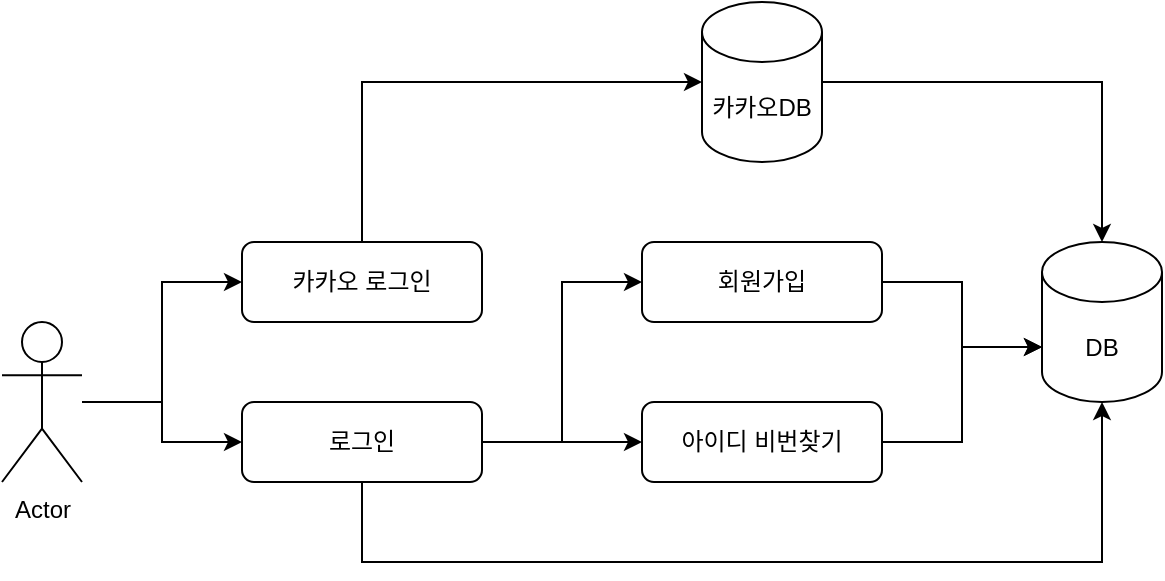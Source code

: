 <mxfile version="21.5.0" type="device">
  <diagram name="페이지-1" id="ZXCMcGrSC4GFnHkh8wil">
    <mxGraphModel dx="1434" dy="756" grid="1" gridSize="10" guides="1" tooltips="1" connect="1" arrows="1" fold="1" page="1" pageScale="1" pageWidth="4681" pageHeight="3300" math="0" shadow="0">
      <root>
        <mxCell id="0" />
        <mxCell id="1" parent="0" />
        <mxCell id="TkZetmJvEQrRJyqSqRA8-2" style="edgeStyle=orthogonalEdgeStyle;rounded=0;orthogonalLoop=1;jettySize=auto;html=1;entryX=0;entryY=0.5;entryDx=0;entryDy=0;" edge="1" parent="1" source="aUjsKichyij9XfzuqqOf-1" target="aUjsKichyij9XfzuqqOf-2">
          <mxGeometry relative="1" as="geometry" />
        </mxCell>
        <mxCell id="TkZetmJvEQrRJyqSqRA8-11" style="edgeStyle=orthogonalEdgeStyle;rounded=0;orthogonalLoop=1;jettySize=auto;html=1;entryX=0;entryY=0.5;entryDx=0;entryDy=0;" edge="1" parent="1" source="aUjsKichyij9XfzuqqOf-1" target="TkZetmJvEQrRJyqSqRA8-10">
          <mxGeometry relative="1" as="geometry" />
        </mxCell>
        <mxCell id="aUjsKichyij9XfzuqqOf-1" value="Actor" style="shape=umlActor;verticalLabelPosition=bottom;verticalAlign=top;html=1;outlineConnect=0;" parent="1" vertex="1">
          <mxGeometry x="240" y="200" width="40" height="80" as="geometry" />
        </mxCell>
        <mxCell id="TkZetmJvEQrRJyqSqRA8-3" style="edgeStyle=orthogonalEdgeStyle;rounded=0;orthogonalLoop=1;jettySize=auto;html=1;entryX=0.5;entryY=1;entryDx=0;entryDy=0;entryPerimeter=0;" edge="1" parent="1" source="aUjsKichyij9XfzuqqOf-2" target="TkZetmJvEQrRJyqSqRA8-1">
          <mxGeometry relative="1" as="geometry">
            <Array as="points">
              <mxPoint x="420" y="320" />
              <mxPoint x="790" y="320" />
            </Array>
          </mxGeometry>
        </mxCell>
        <mxCell id="TkZetmJvEQrRJyqSqRA8-4" style="edgeStyle=orthogonalEdgeStyle;rounded=0;orthogonalLoop=1;jettySize=auto;html=1;entryX=0;entryY=0.5;entryDx=0;entryDy=0;" edge="1" parent="1" source="aUjsKichyij9XfzuqqOf-2" target="aUjsKichyij9XfzuqqOf-3">
          <mxGeometry relative="1" as="geometry" />
        </mxCell>
        <mxCell id="TkZetmJvEQrRJyqSqRA8-5" style="edgeStyle=orthogonalEdgeStyle;rounded=0;orthogonalLoop=1;jettySize=auto;html=1;entryX=0;entryY=0.5;entryDx=0;entryDy=0;" edge="1" parent="1" source="aUjsKichyij9XfzuqqOf-2" target="aUjsKichyij9XfzuqqOf-4">
          <mxGeometry relative="1" as="geometry" />
        </mxCell>
        <mxCell id="aUjsKichyij9XfzuqqOf-2" value="로그인" style="rounded=1;whiteSpace=wrap;html=1;" parent="1" vertex="1">
          <mxGeometry x="360" y="240" width="120" height="40" as="geometry" />
        </mxCell>
        <mxCell id="TkZetmJvEQrRJyqSqRA8-6" style="edgeStyle=orthogonalEdgeStyle;rounded=0;orthogonalLoop=1;jettySize=auto;html=1;entryX=0;entryY=0;entryDx=0;entryDy=52.5;entryPerimeter=0;" edge="1" parent="1" source="aUjsKichyij9XfzuqqOf-3" target="TkZetmJvEQrRJyqSqRA8-1">
          <mxGeometry relative="1" as="geometry" />
        </mxCell>
        <mxCell id="aUjsKichyij9XfzuqqOf-3" value="회원가입" style="rounded=1;whiteSpace=wrap;html=1;" parent="1" vertex="1">
          <mxGeometry x="560" y="160" width="120" height="40" as="geometry" />
        </mxCell>
        <mxCell id="TkZetmJvEQrRJyqSqRA8-7" style="edgeStyle=orthogonalEdgeStyle;rounded=0;orthogonalLoop=1;jettySize=auto;html=1;entryX=0;entryY=0;entryDx=0;entryDy=52.5;entryPerimeter=0;" edge="1" parent="1" source="aUjsKichyij9XfzuqqOf-4" target="TkZetmJvEQrRJyqSqRA8-1">
          <mxGeometry relative="1" as="geometry" />
        </mxCell>
        <mxCell id="aUjsKichyij9XfzuqqOf-4" value="아이디 비번찾기" style="rounded=1;whiteSpace=wrap;html=1;" parent="1" vertex="1">
          <mxGeometry x="560" y="240" width="120" height="40" as="geometry" />
        </mxCell>
        <mxCell id="TkZetmJvEQrRJyqSqRA8-1" value="DB" style="shape=cylinder3;whiteSpace=wrap;html=1;boundedLbl=1;backgroundOutline=1;size=15;" vertex="1" parent="1">
          <mxGeometry x="760" y="160" width="60" height="80" as="geometry" />
        </mxCell>
        <mxCell id="TkZetmJvEQrRJyqSqRA8-13" style="edgeStyle=orthogonalEdgeStyle;rounded=0;orthogonalLoop=1;jettySize=auto;html=1;entryX=0.5;entryY=0;entryDx=0;entryDy=0;entryPerimeter=0;" edge="1" parent="1" source="TkZetmJvEQrRJyqSqRA8-8" target="TkZetmJvEQrRJyqSqRA8-1">
          <mxGeometry relative="1" as="geometry" />
        </mxCell>
        <mxCell id="TkZetmJvEQrRJyqSqRA8-8" value="카카오DB" style="shape=cylinder3;whiteSpace=wrap;html=1;boundedLbl=1;backgroundOutline=1;size=15;" vertex="1" parent="1">
          <mxGeometry x="590" y="40" width="60" height="80" as="geometry" />
        </mxCell>
        <mxCell id="TkZetmJvEQrRJyqSqRA8-12" style="edgeStyle=orthogonalEdgeStyle;rounded=0;orthogonalLoop=1;jettySize=auto;html=1;entryX=0;entryY=0.5;entryDx=0;entryDy=0;entryPerimeter=0;" edge="1" parent="1" source="TkZetmJvEQrRJyqSqRA8-10" target="TkZetmJvEQrRJyqSqRA8-8">
          <mxGeometry relative="1" as="geometry">
            <Array as="points">
              <mxPoint x="420" y="80" />
            </Array>
          </mxGeometry>
        </mxCell>
        <mxCell id="TkZetmJvEQrRJyqSqRA8-10" value="카카오 로그인" style="rounded=1;whiteSpace=wrap;html=1;" vertex="1" parent="1">
          <mxGeometry x="360" y="160" width="120" height="40" as="geometry" />
        </mxCell>
      </root>
    </mxGraphModel>
  </diagram>
</mxfile>
